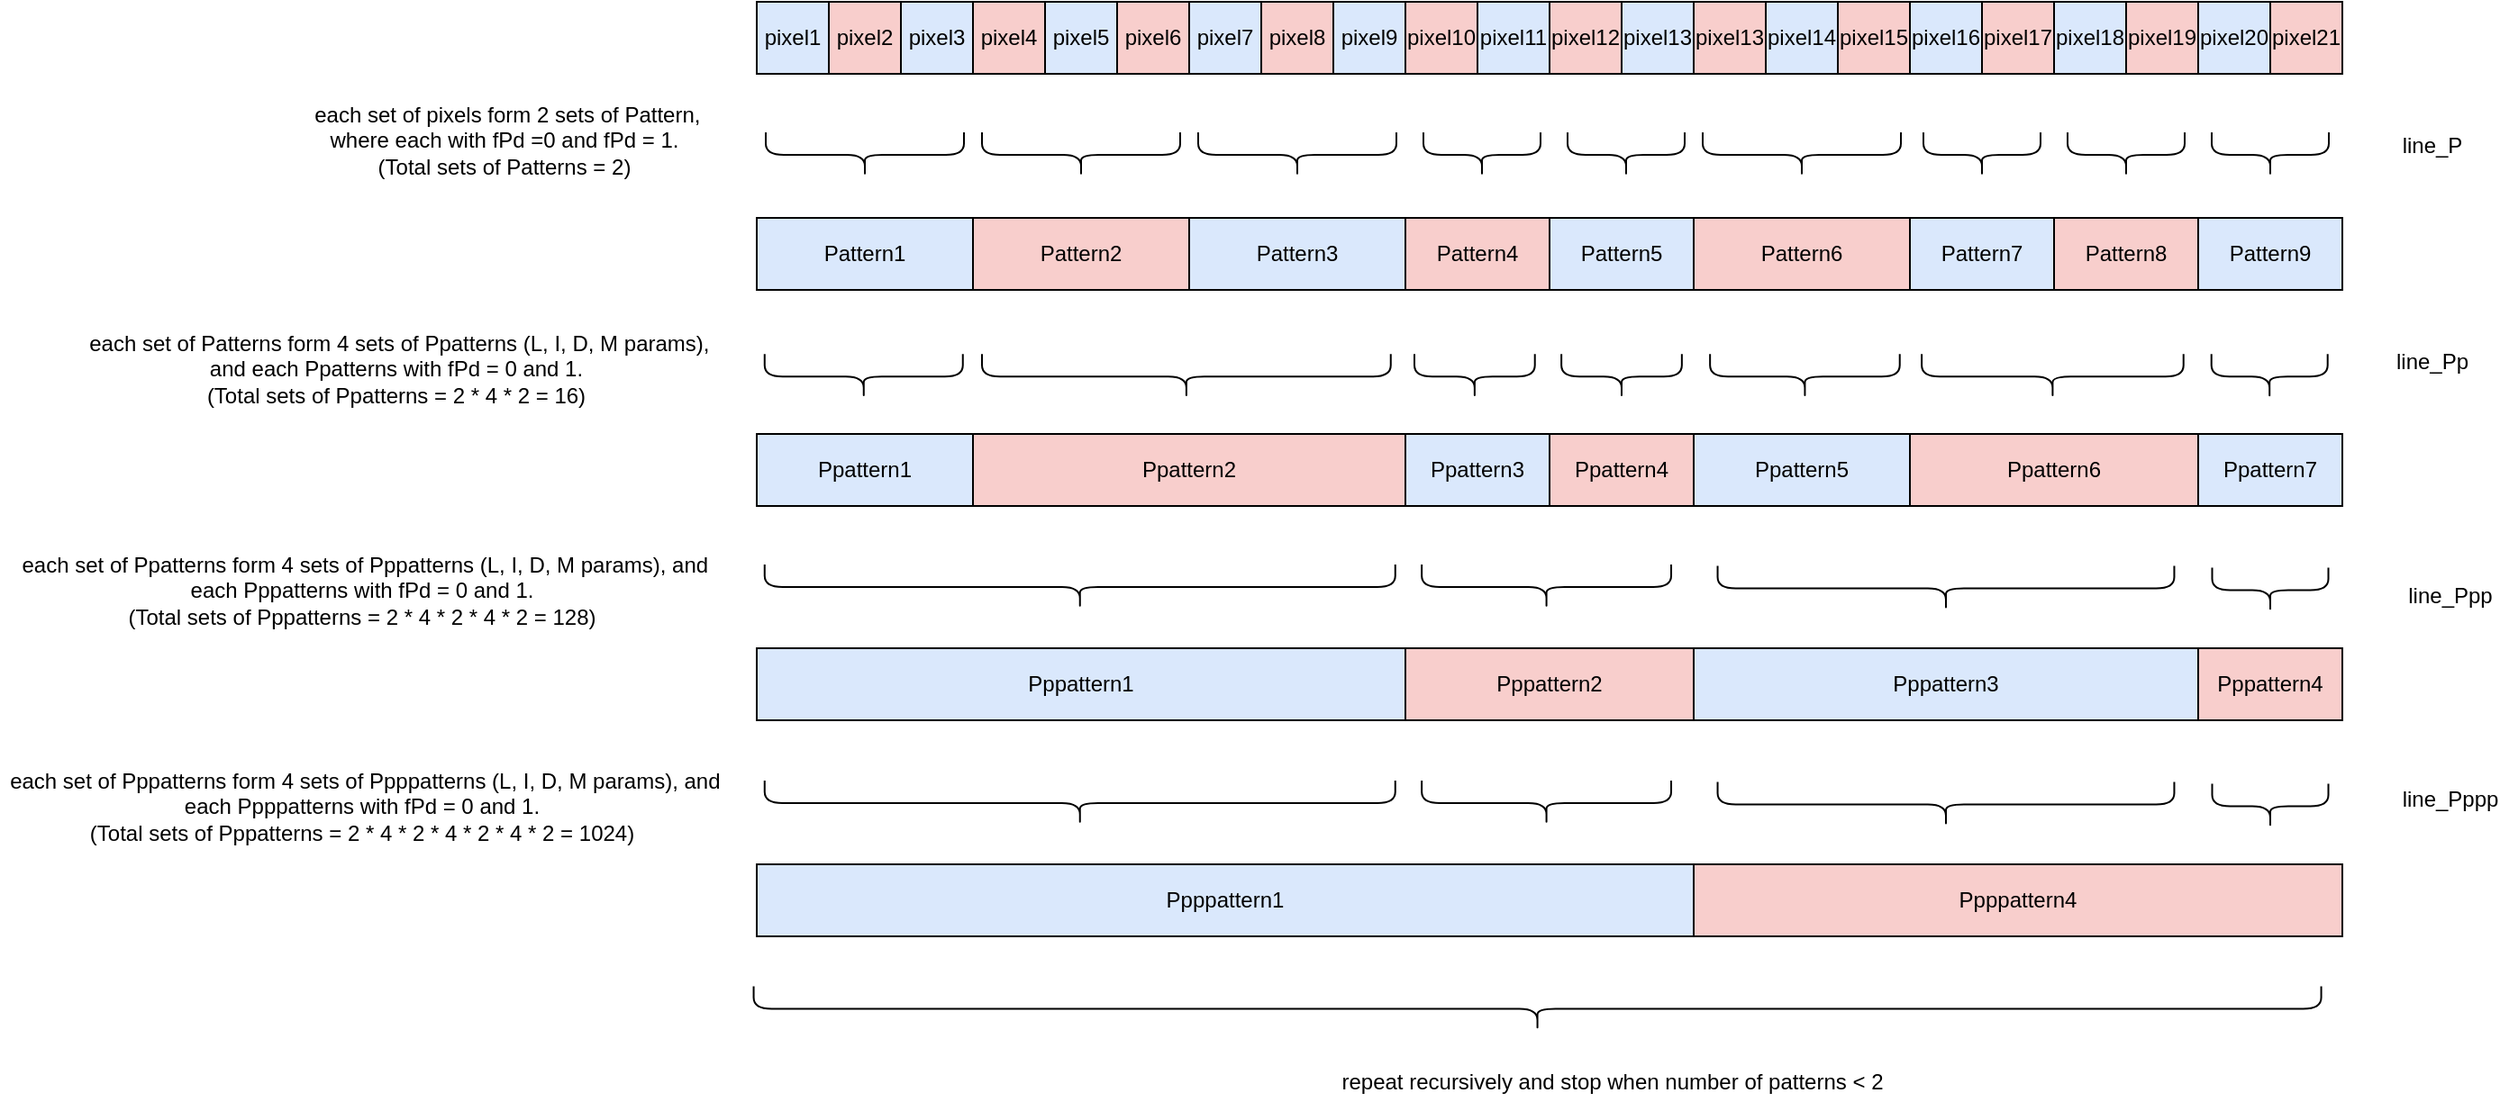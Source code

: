 <mxfile version="15.9.4" type="google"><diagram id="JkkTdEuqqo0cs8GWQDli" name="Page-1"><mxGraphModel dx="4550" dy="2515" grid="1" gridSize="10" guides="1" tooltips="1" connect="1" arrows="1" fold="1" page="1" pageScale="1" pageWidth="850" pageHeight="1100" math="0" shadow="0"><root><mxCell id="0"/><mxCell id="1" parent="0"/><mxCell id="GEWfxJ3ufbMhpBo-RTS6-1" value="" style="shape=curlyBracket;whiteSpace=wrap;html=1;rounded=1;strokeColor=#000000;rotation=-90;size=0.5;" vertex="1" parent="1"><mxGeometry x="547.5" y="270" width="25" height="110" as="geometry"/></mxCell><mxCell id="GEWfxJ3ufbMhpBo-RTS6-3" value="" style="rounded=0;whiteSpace=wrap;html=1;fillColor=#dae8fc;strokeColor=#000000;" vertex="1" parent="1"><mxGeometry x="500" y="240" width="40" height="40" as="geometry"/></mxCell><mxCell id="GEWfxJ3ufbMhpBo-RTS6-4" value="" style="rounded=0;whiteSpace=wrap;html=1;fillColor=#f8cecc;strokeColor=#000000;" vertex="1" parent="1"><mxGeometry x="540" y="240" width="40" height="40" as="geometry"/></mxCell><mxCell id="GEWfxJ3ufbMhpBo-RTS6-5" value="" style="rounded=0;whiteSpace=wrap;html=1;fillColor=#dae8fc;strokeColor=#000000;" vertex="1" parent="1"><mxGeometry x="580" y="240" width="40" height="40" as="geometry"/></mxCell><mxCell id="GEWfxJ3ufbMhpBo-RTS6-6" value="" style="rounded=0;whiteSpace=wrap;html=1;fillColor=#f8cecc;strokeColor=#000000;" vertex="1" parent="1"><mxGeometry x="620" y="240" width="40" height="40" as="geometry"/></mxCell><mxCell id="GEWfxJ3ufbMhpBo-RTS6-7" value="" style="rounded=0;whiteSpace=wrap;html=1;fillColor=#dae8fc;strokeColor=#000000;" vertex="1" parent="1"><mxGeometry x="660" y="240" width="40" height="40" as="geometry"/></mxCell><mxCell id="GEWfxJ3ufbMhpBo-RTS6-8" value="" style="rounded=0;whiteSpace=wrap;html=1;fillColor=#f8cecc;strokeColor=#000000;" vertex="1" parent="1"><mxGeometry x="700" y="240" width="40" height="40" as="geometry"/></mxCell><mxCell id="GEWfxJ3ufbMhpBo-RTS6-9" value="" style="rounded=0;whiteSpace=wrap;html=1;fillColor=#dae8fc;strokeColor=#000000;" vertex="1" parent="1"><mxGeometry x="740.0" y="240" width="40" height="40" as="geometry"/></mxCell><mxCell id="GEWfxJ3ufbMhpBo-RTS6-10" value="" style="rounded=0;whiteSpace=wrap;html=1;fillColor=#f8cecc;strokeColor=#000000;" vertex="1" parent="1"><mxGeometry x="780.0" y="240" width="40" height="40" as="geometry"/></mxCell><mxCell id="GEWfxJ3ufbMhpBo-RTS6-11" value="pixel1" style="text;html=1;strokeColor=none;fillColor=none;align=center;verticalAlign=middle;whiteSpace=wrap;rounded=0;" vertex="1" parent="1"><mxGeometry x="500" y="250" width="40" height="20" as="geometry"/></mxCell><mxCell id="GEWfxJ3ufbMhpBo-RTS6-12" value="pixel2" style="text;html=1;strokeColor=none;fillColor=none;align=center;verticalAlign=middle;whiteSpace=wrap;rounded=0;" vertex="1" parent="1"><mxGeometry x="540" y="250" width="40" height="20" as="geometry"/></mxCell><mxCell id="GEWfxJ3ufbMhpBo-RTS6-13" value="pixel3" style="text;html=1;strokeColor=none;fillColor=none;align=center;verticalAlign=middle;whiteSpace=wrap;rounded=0;" vertex="1" parent="1"><mxGeometry x="580" y="250" width="40" height="20" as="geometry"/></mxCell><mxCell id="GEWfxJ3ufbMhpBo-RTS6-14" value="pixel4" style="text;html=1;strokeColor=none;fillColor=none;align=center;verticalAlign=middle;whiteSpace=wrap;rounded=0;" vertex="1" parent="1"><mxGeometry x="620" y="250" width="40" height="20" as="geometry"/></mxCell><mxCell id="GEWfxJ3ufbMhpBo-RTS6-15" value="pixel5" style="text;html=1;strokeColor=none;fillColor=none;align=center;verticalAlign=middle;whiteSpace=wrap;rounded=0;" vertex="1" parent="1"><mxGeometry x="660" y="250" width="40" height="20" as="geometry"/></mxCell><mxCell id="GEWfxJ3ufbMhpBo-RTS6-16" value="pixel6" style="text;html=1;strokeColor=none;fillColor=none;align=center;verticalAlign=middle;whiteSpace=wrap;rounded=0;" vertex="1" parent="1"><mxGeometry x="700" y="250" width="40" height="20" as="geometry"/></mxCell><mxCell id="GEWfxJ3ufbMhpBo-RTS6-17" value="pixel7" style="text;html=1;strokeColor=none;fillColor=none;align=center;verticalAlign=middle;whiteSpace=wrap;rounded=0;" vertex="1" parent="1"><mxGeometry x="740.0" y="250" width="40" height="20" as="geometry"/></mxCell><mxCell id="GEWfxJ3ufbMhpBo-RTS6-18" value="pixel8" style="text;html=1;strokeColor=none;fillColor=none;align=center;verticalAlign=middle;whiteSpace=wrap;rounded=0;" vertex="1" parent="1"><mxGeometry x="780.0" y="250" width="40" height="20" as="geometry"/></mxCell><mxCell id="GEWfxJ3ufbMhpBo-RTS6-19" value="" style="rounded=0;whiteSpace=wrap;html=1;fillColor=#dae8fc;strokeColor=#000000;" vertex="1" parent="1"><mxGeometry x="820" y="240" width="40" height="40" as="geometry"/></mxCell><mxCell id="GEWfxJ3ufbMhpBo-RTS6-20" value="" style="rounded=0;whiteSpace=wrap;html=1;fillColor=#f8cecc;strokeColor=#000000;" vertex="1" parent="1"><mxGeometry x="860" y="240" width="40" height="40" as="geometry"/></mxCell><mxCell id="GEWfxJ3ufbMhpBo-RTS6-21" value="" style="rounded=0;whiteSpace=wrap;html=1;fillColor=#dae8fc;strokeColor=#000000;" vertex="1" parent="1"><mxGeometry x="900" y="240" width="40" height="40" as="geometry"/></mxCell><mxCell id="GEWfxJ3ufbMhpBo-RTS6-22" value="" style="rounded=0;whiteSpace=wrap;html=1;fillColor=#f8cecc;strokeColor=#000000;" vertex="1" parent="1"><mxGeometry x="940" y="240" width="40" height="40" as="geometry"/></mxCell><mxCell id="GEWfxJ3ufbMhpBo-RTS6-23" value="" style="rounded=0;whiteSpace=wrap;html=1;fillColor=#dae8fc;strokeColor=#000000;" vertex="1" parent="1"><mxGeometry x="980" y="240" width="40" height="40" as="geometry"/></mxCell><mxCell id="GEWfxJ3ufbMhpBo-RTS6-24" value="" style="rounded=0;whiteSpace=wrap;html=1;fillColor=#f8cecc;strokeColor=#000000;" vertex="1" parent="1"><mxGeometry x="1020" y="240" width="40" height="40" as="geometry"/></mxCell><mxCell id="GEWfxJ3ufbMhpBo-RTS6-25" value="" style="rounded=0;whiteSpace=wrap;html=1;fillColor=#dae8fc;strokeColor=#000000;" vertex="1" parent="1"><mxGeometry x="1060" y="240" width="40" height="40" as="geometry"/></mxCell><mxCell id="GEWfxJ3ufbMhpBo-RTS6-26" value="" style="rounded=0;whiteSpace=wrap;html=1;fillColor=#f8cecc;strokeColor=#000000;" vertex="1" parent="1"><mxGeometry x="1100.0" y="240" width="40" height="40" as="geometry"/></mxCell><mxCell id="GEWfxJ3ufbMhpBo-RTS6-27" value="pixel9" style="text;html=1;strokeColor=none;fillColor=none;align=center;verticalAlign=middle;whiteSpace=wrap;rounded=0;" vertex="1" parent="1"><mxGeometry x="820" y="250" width="40" height="20" as="geometry"/></mxCell><mxCell id="GEWfxJ3ufbMhpBo-RTS6-28" value="pixel10" style="text;html=1;strokeColor=none;fillColor=none;align=center;verticalAlign=middle;whiteSpace=wrap;rounded=0;" vertex="1" parent="1"><mxGeometry x="860" y="250" width="40" height="20" as="geometry"/></mxCell><mxCell id="GEWfxJ3ufbMhpBo-RTS6-29" value="pixel11" style="text;html=1;strokeColor=none;fillColor=none;align=center;verticalAlign=middle;whiteSpace=wrap;rounded=0;" vertex="1" parent="1"><mxGeometry x="900" y="250" width="40" height="20" as="geometry"/></mxCell><mxCell id="GEWfxJ3ufbMhpBo-RTS6-30" value="pixel12" style="text;html=1;strokeColor=none;fillColor=none;align=center;verticalAlign=middle;whiteSpace=wrap;rounded=0;" vertex="1" parent="1"><mxGeometry x="940" y="250" width="40" height="20" as="geometry"/></mxCell><mxCell id="GEWfxJ3ufbMhpBo-RTS6-31" value="pixel13" style="text;html=1;strokeColor=none;fillColor=none;align=center;verticalAlign=middle;whiteSpace=wrap;rounded=0;" vertex="1" parent="1"><mxGeometry x="980" y="250" width="40" height="20" as="geometry"/></mxCell><mxCell id="GEWfxJ3ufbMhpBo-RTS6-32" value="pixel13" style="text;html=1;strokeColor=none;fillColor=none;align=center;verticalAlign=middle;whiteSpace=wrap;rounded=0;" vertex="1" parent="1"><mxGeometry x="1020" y="250" width="40" height="20" as="geometry"/></mxCell><mxCell id="GEWfxJ3ufbMhpBo-RTS6-33" value="pixel14" style="text;html=1;strokeColor=none;fillColor=none;align=center;verticalAlign=middle;whiteSpace=wrap;rounded=0;" vertex="1" parent="1"><mxGeometry x="1060" y="250" width="40" height="20" as="geometry"/></mxCell><mxCell id="GEWfxJ3ufbMhpBo-RTS6-34" value="pixel15" style="text;html=1;strokeColor=none;fillColor=none;align=center;verticalAlign=middle;whiteSpace=wrap;rounded=0;" vertex="1" parent="1"><mxGeometry x="1100.0" y="250" width="40" height="20" as="geometry"/></mxCell><mxCell id="GEWfxJ3ufbMhpBo-RTS6-35" value="Pattern1" style="rounded=0;whiteSpace=wrap;html=1;fillColor=#DAE8FC;strokeColor=#000000;" vertex="1" parent="1"><mxGeometry x="500" y="360" width="120" height="40" as="geometry"/></mxCell><mxCell id="GEWfxJ3ufbMhpBo-RTS6-36" value="Pattern2" style="rounded=0;whiteSpace=wrap;html=1;fillColor=#f8cecc;strokeColor=#000000;" vertex="1" parent="1"><mxGeometry x="620" y="360" width="120" height="40" as="geometry"/></mxCell><mxCell id="GEWfxJ3ufbMhpBo-RTS6-37" value="Pattern3" style="rounded=0;whiteSpace=wrap;html=1;fillColor=#DAE8FC;strokeColor=#000000;" vertex="1" parent="1"><mxGeometry x="740" y="360" width="120" height="40" as="geometry"/></mxCell><mxCell id="GEWfxJ3ufbMhpBo-RTS6-38" value="Pattern4" style="rounded=0;whiteSpace=wrap;html=1;fillColor=#F8CECC;strokeColor=#000000;" vertex="1" parent="1"><mxGeometry x="860" y="360" width="80" height="40" as="geometry"/></mxCell><mxCell id="GEWfxJ3ufbMhpBo-RTS6-39" value="Pattern5" style="rounded=0;whiteSpace=wrap;html=1;fillColor=#DAE8FC;strokeColor=#000000;" vertex="1" parent="1"><mxGeometry x="940" y="360" width="80" height="40" as="geometry"/></mxCell><mxCell id="GEWfxJ3ufbMhpBo-RTS6-40" value="Pattern6" style="rounded=0;whiteSpace=wrap;html=1;fillColor=#F8CECC;strokeColor=#000000;" vertex="1" parent="1"><mxGeometry x="1020" y="360" width="120" height="40" as="geometry"/></mxCell><mxCell id="GEWfxJ3ufbMhpBo-RTS6-41" value="" style="shape=curlyBracket;whiteSpace=wrap;html=1;rounded=1;strokeColor=#000000;rotation=-90;size=0.5;" vertex="1" parent="1"><mxGeometry x="667.5" y="270" width="25" height="110" as="geometry"/></mxCell><mxCell id="GEWfxJ3ufbMhpBo-RTS6-42" value="" style="shape=curlyBracket;whiteSpace=wrap;html=1;rounded=1;strokeColor=#000000;rotation=-90;size=0.5;" vertex="1" parent="1"><mxGeometry x="787.5" y="270" width="25" height="110" as="geometry"/></mxCell><mxCell id="GEWfxJ3ufbMhpBo-RTS6-43" value="" style="shape=curlyBracket;whiteSpace=wrap;html=1;rounded=1;strokeColor=#000000;rotation=-90;size=0.5;" vertex="1" parent="1"><mxGeometry x="890" y="292.5" width="25" height="65" as="geometry"/></mxCell><mxCell id="GEWfxJ3ufbMhpBo-RTS6-44" value="" style="shape=curlyBracket;whiteSpace=wrap;html=1;rounded=1;strokeColor=#000000;rotation=-90;size=0.5;" vertex="1" parent="1"><mxGeometry x="970" y="292.5" width="25" height="65" as="geometry"/></mxCell><mxCell id="GEWfxJ3ufbMhpBo-RTS6-45" value="" style="shape=curlyBracket;whiteSpace=wrap;html=1;rounded=1;strokeColor=#000000;rotation=-90;size=0.5;" vertex="1" parent="1"><mxGeometry x="1067.5" y="270" width="25" height="110" as="geometry"/></mxCell><mxCell id="GEWfxJ3ufbMhpBo-RTS6-46" value="" style="shape=curlyBracket;whiteSpace=wrap;html=1;rounded=1;strokeColor=#000000;rotation=-90;size=0.5;" vertex="1" parent="1"><mxGeometry x="546.88" y="393.13" width="25" height="110" as="geometry"/></mxCell><mxCell id="GEWfxJ3ufbMhpBo-RTS6-47" value="" style="rounded=0;whiteSpace=wrap;html=1;fillColor=#dae8fc;strokeColor=#000000;" vertex="1" parent="1"><mxGeometry x="1140" y="240" width="40" height="40" as="geometry"/></mxCell><mxCell id="GEWfxJ3ufbMhpBo-RTS6-48" value="" style="rounded=0;whiteSpace=wrap;html=1;fillColor=#f8cecc;strokeColor=#000000;" vertex="1" parent="1"><mxGeometry x="1180" y="240" width="40" height="40" as="geometry"/></mxCell><mxCell id="GEWfxJ3ufbMhpBo-RTS6-49" value="" style="rounded=0;whiteSpace=wrap;html=1;fillColor=#dae8fc;strokeColor=#000000;" vertex="1" parent="1"><mxGeometry x="1220" y="240" width="40" height="40" as="geometry"/></mxCell><mxCell id="GEWfxJ3ufbMhpBo-RTS6-50" value="" style="rounded=0;whiteSpace=wrap;html=1;fillColor=#f8cecc;strokeColor=#000000;" vertex="1" parent="1"><mxGeometry x="1260" y="240" width="40" height="40" as="geometry"/></mxCell><mxCell id="GEWfxJ3ufbMhpBo-RTS6-51" value="" style="rounded=0;whiteSpace=wrap;html=1;fillColor=#dae8fc;strokeColor=#000000;" vertex="1" parent="1"><mxGeometry x="1300" y="240" width="40" height="40" as="geometry"/></mxCell><mxCell id="GEWfxJ3ufbMhpBo-RTS6-52" value="" style="rounded=0;whiteSpace=wrap;html=1;fillColor=#f8cecc;strokeColor=#000000;" vertex="1" parent="1"><mxGeometry x="1340.0" y="240" width="40" height="40" as="geometry"/></mxCell><mxCell id="GEWfxJ3ufbMhpBo-RTS6-53" value="pixel16" style="text;html=1;strokeColor=none;fillColor=none;align=center;verticalAlign=middle;whiteSpace=wrap;rounded=0;" vertex="1" parent="1"><mxGeometry x="1140" y="250" width="40" height="20" as="geometry"/></mxCell><mxCell id="GEWfxJ3ufbMhpBo-RTS6-54" value="pixel17" style="text;html=1;strokeColor=none;fillColor=none;align=center;verticalAlign=middle;whiteSpace=wrap;rounded=0;" vertex="1" parent="1"><mxGeometry x="1180" y="250" width="40" height="20" as="geometry"/></mxCell><mxCell id="GEWfxJ3ufbMhpBo-RTS6-55" value="pixel18" style="text;html=1;strokeColor=none;fillColor=none;align=center;verticalAlign=middle;whiteSpace=wrap;rounded=0;" vertex="1" parent="1"><mxGeometry x="1220" y="250" width="40" height="20" as="geometry"/></mxCell><mxCell id="GEWfxJ3ufbMhpBo-RTS6-56" value="pixel19" style="text;html=1;strokeColor=none;fillColor=none;align=center;verticalAlign=middle;whiteSpace=wrap;rounded=0;" vertex="1" parent="1"><mxGeometry x="1260" y="250" width="40" height="20" as="geometry"/></mxCell><mxCell id="GEWfxJ3ufbMhpBo-RTS6-57" value="pixel20" style="text;html=1;strokeColor=none;fillColor=none;align=center;verticalAlign=middle;whiteSpace=wrap;rounded=0;" vertex="1" parent="1"><mxGeometry x="1300" y="250" width="40" height="20" as="geometry"/></mxCell><mxCell id="GEWfxJ3ufbMhpBo-RTS6-58" value="pixel21" style="text;html=1;strokeColor=none;fillColor=none;align=center;verticalAlign=middle;whiteSpace=wrap;rounded=0;" vertex="1" parent="1"><mxGeometry x="1340.0" y="250" width="40" height="20" as="geometry"/></mxCell><mxCell id="GEWfxJ3ufbMhpBo-RTS6-59" value="Pattern8" style="rounded=0;whiteSpace=wrap;html=1;fillColor=#F8CECC;strokeColor=#000000;" vertex="1" parent="1"><mxGeometry x="1220" y="360" width="80" height="40" as="geometry"/></mxCell><mxCell id="GEWfxJ3ufbMhpBo-RTS6-60" value="Pattern7" style="rounded=0;whiteSpace=wrap;html=1;fillColor=#DAE8FC;strokeColor=#000000;" vertex="1" parent="1"><mxGeometry x="1140" y="360" width="80" height="40" as="geometry"/></mxCell><mxCell id="GEWfxJ3ufbMhpBo-RTS6-61" value="Pattern9" style="rounded=0;whiteSpace=wrap;html=1;fillColor=#DAE8FC;strokeColor=#000000;" vertex="1" parent="1"><mxGeometry x="1300" y="360" width="80" height="40" as="geometry"/></mxCell><mxCell id="GEWfxJ3ufbMhpBo-RTS6-62" value="" style="shape=curlyBracket;whiteSpace=wrap;html=1;rounded=1;strokeColor=#000000;rotation=-90;size=0.5;" vertex="1" parent="1"><mxGeometry x="1167.5" y="292.5" width="25" height="65" as="geometry"/></mxCell><mxCell id="GEWfxJ3ufbMhpBo-RTS6-63" value="" style="shape=curlyBracket;whiteSpace=wrap;html=1;rounded=1;strokeColor=#000000;rotation=-90;size=0.5;" vertex="1" parent="1"><mxGeometry x="1247.5" y="292.5" width="25" height="65" as="geometry"/></mxCell><mxCell id="GEWfxJ3ufbMhpBo-RTS6-64" value="" style="shape=curlyBracket;whiteSpace=wrap;html=1;rounded=1;strokeColor=#000000;rotation=-90;size=0.5;" vertex="1" parent="1"><mxGeometry x="1327.5" y="292.5" width="25" height="65" as="geometry"/></mxCell><mxCell id="GEWfxJ3ufbMhpBo-RTS6-65" value="Ppattern1" style="rounded=0;whiteSpace=wrap;html=1;fillColor=#DAE8FC;strokeColor=#000000;" vertex="1" parent="1"><mxGeometry x="500" y="480" width="120" height="40" as="geometry"/></mxCell><mxCell id="GEWfxJ3ufbMhpBo-RTS6-66" value="Ppattern2" style="rounded=0;whiteSpace=wrap;html=1;fillColor=#f8cecc;strokeColor=#000000;" vertex="1" parent="1"><mxGeometry x="620" y="480" width="240" height="40" as="geometry"/></mxCell><mxCell id="GEWfxJ3ufbMhpBo-RTS6-67" value="Ppattern3" style="rounded=0;whiteSpace=wrap;html=1;fillColor=#DAE8FC;strokeColor=#000000;" vertex="1" parent="1"><mxGeometry x="860" y="480" width="80" height="40" as="geometry"/></mxCell><mxCell id="GEWfxJ3ufbMhpBo-RTS6-68" value="Ppattern4" style="rounded=0;whiteSpace=wrap;html=1;fillColor=#F8CECC;strokeColor=#000000;" vertex="1" parent="1"><mxGeometry x="940" y="480" width="80" height="40" as="geometry"/></mxCell><mxCell id="GEWfxJ3ufbMhpBo-RTS6-69" value="Ppattern6" style="rounded=0;whiteSpace=wrap;html=1;fillColor=#F8CECC;strokeColor=#000000;" vertex="1" parent="1"><mxGeometry x="1140" y="480" width="160" height="40" as="geometry"/></mxCell><mxCell id="GEWfxJ3ufbMhpBo-RTS6-70" value="Ppattern5" style="rounded=0;whiteSpace=wrap;html=1;fillColor=#DAE8FC;strokeColor=#000000;" vertex="1" parent="1"><mxGeometry x="1020" y="480" width="120" height="40" as="geometry"/></mxCell><mxCell id="GEWfxJ3ufbMhpBo-RTS6-71" value="Ppattern7" style="rounded=0;whiteSpace=wrap;html=1;fillColor=#DAE8FC;strokeColor=#000000;" vertex="1" parent="1"><mxGeometry x="1300" y="480" width="80" height="40" as="geometry"/></mxCell><mxCell id="GEWfxJ3ufbMhpBo-RTS6-72" value="" style="shape=curlyBracket;whiteSpace=wrap;html=1;rounded=1;strokeColor=#000000;rotation=-90;size=0.5;" vertex="1" parent="1"><mxGeometry x="725.94" y="334.7" width="25" height="226.87" as="geometry"/></mxCell><mxCell id="GEWfxJ3ufbMhpBo-RTS6-73" value="" style="shape=curlyBracket;whiteSpace=wrap;html=1;rounded=1;strokeColor=#000000;rotation=-90;size=0.5;" vertex="1" parent="1"><mxGeometry x="1206.71" y="375.49" width="25" height="145.3" as="geometry"/></mxCell><mxCell id="GEWfxJ3ufbMhpBo-RTS6-74" value="" style="shape=curlyBracket;whiteSpace=wrap;html=1;rounded=1;strokeColor=#000000;rotation=-90;size=0.5;" vertex="1" parent="1"><mxGeometry x="885.93" y="414.71" width="25" height="66.86" as="geometry"/></mxCell><mxCell id="GEWfxJ3ufbMhpBo-RTS6-75" value="" style="shape=curlyBracket;whiteSpace=wrap;html=1;rounded=1;strokeColor=#000000;rotation=-90;size=0.5;" vertex="1" parent="1"><mxGeometry x="967.5" y="414.71" width="25" height="66.86" as="geometry"/></mxCell><mxCell id="GEWfxJ3ufbMhpBo-RTS6-76" value="" style="shape=curlyBracket;whiteSpace=wrap;html=1;rounded=1;strokeColor=#000000;rotation=-90;size=0.5;" vertex="1" parent="1"><mxGeometry x="1069.22" y="395.5" width="25" height="105.29" as="geometry"/></mxCell><mxCell id="GEWfxJ3ufbMhpBo-RTS6-77" value="" style="shape=curlyBracket;whiteSpace=wrap;html=1;rounded=1;strokeColor=#000000;rotation=-90;size=0.5;" vertex="1" parent="1"><mxGeometry x="1327.1" y="415.9" width="25" height="64.5" as="geometry"/></mxCell><mxCell id="GEWfxJ3ufbMhpBo-RTS6-78" value="Pppattern1" style="rounded=0;whiteSpace=wrap;html=1;fillColor=#DAE8FC;strokeColor=#000000;" vertex="1" parent="1"><mxGeometry x="500" y="599" width="360" height="40" as="geometry"/></mxCell><mxCell id="GEWfxJ3ufbMhpBo-RTS6-79" value="Pppattern2" style="rounded=0;whiteSpace=wrap;html=1;fillColor=#F8CECC;strokeColor=#000000;" vertex="1" parent="1"><mxGeometry x="860" y="599" width="160" height="40" as="geometry"/></mxCell><mxCell id="GEWfxJ3ufbMhpBo-RTS6-80" value="Pppattern3" style="rounded=0;whiteSpace=wrap;html=1;fillColor=#DAE8FC;strokeColor=#000000;" vertex="1" parent="1"><mxGeometry x="1020" y="599" width="280" height="40" as="geometry"/></mxCell><mxCell id="GEWfxJ3ufbMhpBo-RTS6-81" value="" style="shape=curlyBracket;whiteSpace=wrap;html=1;rounded=1;strokeColor=#000000;rotation=-90;size=0.5;" vertex="1" parent="1"><mxGeometry x="666.88" y="390" width="25" height="350" as="geometry"/></mxCell><mxCell id="GEWfxJ3ufbMhpBo-RTS6-82" value="Pppattern4" style="rounded=0;whiteSpace=wrap;html=1;fillColor=#F8CECC;strokeColor=#000000;" vertex="1" parent="1"><mxGeometry x="1300" y="599" width="80" height="40" as="geometry"/></mxCell><mxCell id="GEWfxJ3ufbMhpBo-RTS6-83" value="" style="shape=curlyBracket;whiteSpace=wrap;html=1;rounded=1;strokeColor=#000000;rotation=-90;size=0.5;" vertex="1" parent="1"><mxGeometry x="925.79" y="495.78" width="25" height="138.44" as="geometry"/></mxCell><mxCell id="GEWfxJ3ufbMhpBo-RTS6-84" value="" style="shape=curlyBracket;whiteSpace=wrap;html=1;rounded=1;strokeColor=#000000;rotation=-90;size=0.5;" vertex="1" parent="1"><mxGeometry x="1147.5" y="439.06" width="25" height="253.44" as="geometry"/></mxCell><mxCell id="GEWfxJ3ufbMhpBo-RTS6-85" value="" style="shape=curlyBracket;whiteSpace=wrap;html=1;rounded=1;strokeColor=#000000;rotation=-90;size=0.5;" vertex="1" parent="1"><mxGeometry x="1327.5" y="534.5" width="25" height="64.5" as="geometry"/></mxCell><mxCell id="GEWfxJ3ufbMhpBo-RTS6-86" value="line_P" style="text;html=1;strokeColor=none;fillColor=none;align=center;verticalAlign=middle;whiteSpace=wrap;rounded=0;" vertex="1" parent="1"><mxGeometry x="1410" y="310" width="40" height="20" as="geometry"/></mxCell><mxCell id="GEWfxJ3ufbMhpBo-RTS6-87" value="line_Pp" style="text;html=1;strokeColor=none;fillColor=none;align=center;verticalAlign=middle;whiteSpace=wrap;rounded=0;" vertex="1" parent="1"><mxGeometry x="1410" y="430" width="40" height="20" as="geometry"/></mxCell><mxCell id="GEWfxJ3ufbMhpBo-RTS6-88" value="line_Pppp" style="text;html=1;strokeColor=none;fillColor=none;align=center;verticalAlign=middle;whiteSpace=wrap;rounded=0;" vertex="1" parent="1"><mxGeometry x="1420" y="672.5" width="40" height="20" as="geometry"/></mxCell><mxCell id="GEWfxJ3ufbMhpBo-RTS6-89" value="&lt;div align=&quot;center&quot;&gt;&amp;nbsp;each set of pixels form 2 sets of Pattern, where each with fPd =0 and fPd = 1.&lt;/div&gt;&lt;div align=&quot;center&quot;&gt;(Total sets of Patterns = 2)&lt;br&gt;&lt;/div&gt;" style="text;html=1;strokeColor=none;fillColor=none;align=center;verticalAlign=middle;whiteSpace=wrap;rounded=0;" vertex="1" parent="1"><mxGeometry x="240" y="294.7" width="240" height="45.3" as="geometry"/></mxCell><mxCell id="GEWfxJ3ufbMhpBo-RTS6-90" value="&lt;div align=&quot;center&quot;&gt;&amp;nbsp;each set of Patterns form 4 sets of Ppatterns (L, I, D, M params), and each Ppatterns with fPd = 0 and 1.&lt;br&gt;&lt;/div&gt;&lt;div align=&quot;center&quot;&gt;(Total sets of Ppatterns = 2 * 4 * 2 = 16)&lt;br&gt;&lt;/div&gt;&lt;div align=&quot;center&quot;&gt;&lt;br&gt;&lt;/div&gt;" style="text;html=1;strokeColor=none;fillColor=none;align=center;verticalAlign=middle;whiteSpace=wrap;rounded=0;" vertex="1" parent="1"><mxGeometry x="120" y="415.9" width="360" height="70" as="geometry"/></mxCell><mxCell id="GEWfxJ3ufbMhpBo-RTS6-91" value="&lt;div align=&quot;center&quot;&gt;&amp;nbsp;each set of Ppatterns form 4 sets of Pppatterns (L, I, D, M params), and each Pppatterns with fPd = 0 and 1.&lt;br&gt;&lt;/div&gt;&lt;div align=&quot;center&quot;&gt;(Total sets of Pppatterns = 2 * 4 * 2 * 4 * 2 = 128)&lt;br&gt;&lt;/div&gt;" style="text;whiteSpace=wrap;html=1;" vertex="1" parent="1"><mxGeometry x="80" y="539" width="400" height="60" as="geometry"/></mxCell><mxCell id="GEWfxJ3ufbMhpBo-RTS6-92" value="Ppppattern1" style="rounded=0;whiteSpace=wrap;html=1;fillColor=#DAE8FC;strokeColor=#000000;" vertex="1" parent="1"><mxGeometry x="500" y="719" width="520" height="40" as="geometry"/></mxCell><mxCell id="GEWfxJ3ufbMhpBo-RTS6-93" value="" style="shape=curlyBracket;whiteSpace=wrap;html=1;rounded=1;strokeColor=#000000;rotation=-90;size=0.5;" vertex="1" parent="1"><mxGeometry x="666.88" y="510" width="25" height="350" as="geometry"/></mxCell><mxCell id="GEWfxJ3ufbMhpBo-RTS6-94" value="Ppppattern4" style="rounded=0;whiteSpace=wrap;html=1;fillColor=#F8CECC;strokeColor=#000000;" vertex="1" parent="1"><mxGeometry x="1020" y="719" width="360" height="40" as="geometry"/></mxCell><mxCell id="GEWfxJ3ufbMhpBo-RTS6-95" value="" style="shape=curlyBracket;whiteSpace=wrap;html=1;rounded=1;strokeColor=#000000;rotation=-90;size=0.5;" vertex="1" parent="1"><mxGeometry x="925.79" y="615.78" width="25" height="138.44" as="geometry"/></mxCell><mxCell id="GEWfxJ3ufbMhpBo-RTS6-96" value="" style="shape=curlyBracket;whiteSpace=wrap;html=1;rounded=1;strokeColor=#000000;rotation=-90;size=0.5;" vertex="1" parent="1"><mxGeometry x="1147.5" y="559.06" width="25" height="253.44" as="geometry"/></mxCell><mxCell id="GEWfxJ3ufbMhpBo-RTS6-97" value="" style="shape=curlyBracket;whiteSpace=wrap;html=1;rounded=1;strokeColor=#000000;rotation=-90;size=0.5;" vertex="1" parent="1"><mxGeometry x="1327.5" y="654.5" width="25" height="64.5" as="geometry"/></mxCell><mxCell id="GEWfxJ3ufbMhpBo-RTS6-98" value="line_Ppp" style="text;html=1;strokeColor=none;fillColor=none;align=center;verticalAlign=middle;whiteSpace=wrap;rounded=0;" vertex="1" parent="1"><mxGeometry x="1420" y="560" width="40" height="20" as="geometry"/></mxCell><mxCell id="GEWfxJ3ufbMhpBo-RTS6-99" value="&lt;div align=&quot;center&quot;&gt;&amp;nbsp;each set of Pppatterns form 4 sets of Ppppatterns (L, I, D, M params), and each Ppppatterns with fPd = 0 and 1.&lt;br&gt;&lt;/div&gt;&lt;div align=&quot;center&quot;&gt;(Total sets of Pppatterns = 2 * 4 * 2 * 4 * 2 * 4 * 2 = 1024)&lt;br&gt;&lt;/div&gt;" style="text;whiteSpace=wrap;html=1;" vertex="1" parent="1"><mxGeometry x="80" y="659" width="400" height="60" as="geometry"/></mxCell><mxCell id="GEWfxJ3ufbMhpBo-RTS6-100" value="" style="shape=curlyBracket;whiteSpace=wrap;html=1;rounded=1;strokeColor=#000000;rotation=-90;size=0.5;" vertex="1" parent="1"><mxGeometry x="920.78" y="364.22" width="25" height="870" as="geometry"/></mxCell><mxCell id="GEWfxJ3ufbMhpBo-RTS6-101" value="repeat recursively and stop when number of patterns &amp;lt; 2" style="text;html=1;strokeColor=none;fillColor=none;align=center;verticalAlign=middle;whiteSpace=wrap;rounded=0;" vertex="1" parent="1"><mxGeometry x="730" y="830" width="490" height="20" as="geometry"/></mxCell></root></mxGraphModel></diagram></mxfile>